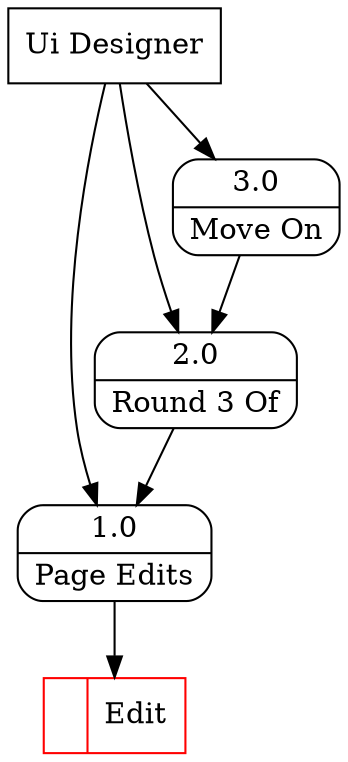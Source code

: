 digraph dfd2{ 
node[shape=record]
200 [label="<f0>  |<f1> Edit " color=red];
201 [label="Ui Designer" shape=box];
202 [label="{<f0> 1.0|<f1> Page Edits }" shape=Mrecord];
203 [label="{<f0> 2.0|<f1> Round 3 Of }" shape=Mrecord];
204 [label="{<f0> 3.0|<f1> Move On }" shape=Mrecord];
201 -> 202
201 -> 203
201 -> 204
202 -> 200
203 -> 202
204 -> 203
}